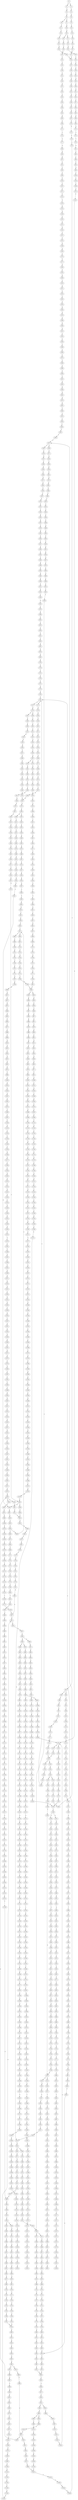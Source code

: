 strict digraph  {
	S0 -> S1 [ label = G ];
	S0 -> S2 [ label = A ];
	S1 -> S3 [ label = A ];
	S2 -> S4 [ label = A ];
	S3 -> S5 [ label = A ];
	S4 -> S6 [ label = A ];
	S5 -> S7 [ label = G ];
	S5 -> S8 [ label = C ];
	S6 -> S9 [ label = C ];
	S7 -> S10 [ label = A ];
	S8 -> S11 [ label = C ];
	S9 -> S12 [ label = C ];
	S10 -> S13 [ label = G ];
	S11 -> S14 [ label = T ];
	S12 -> S15 [ label = T ];
	S13 -> S16 [ label = T ];
	S13 -> S17 [ label = G ];
	S14 -> S18 [ label = C ];
	S15 -> S19 [ label = C ];
	S16 -> S20 [ label = C ];
	S17 -> S21 [ label = C ];
	S18 -> S22 [ label = C ];
	S19 -> S23 [ label = C ];
	S20 -> S24 [ label = T ];
	S21 -> S25 [ label = A ];
	S22 -> S26 [ label = A ];
	S23 -> S27 [ label = A ];
	S24 -> S28 [ label = C ];
	S25 -> S29 [ label = G ];
	S26 -> S30 [ label = G ];
	S27 -> S31 [ label = G ];
	S28 -> S32 [ label = T ];
	S29 -> S33 [ label = T ];
	S30 -> S34 [ label = T ];
	S31 -> S34 [ label = T ];
	S32 -> S35 [ label = C ];
	S33 -> S36 [ label = C ];
	S34 -> S37 [ label = C ];
	S35 -> S38 [ label = T ];
	S36 -> S39 [ label = C ];
	S37 -> S40 [ label = G ];
	S38 -> S41 [ label = C ];
	S39 -> S42 [ label = T ];
	S40 -> S43 [ label = T ];
	S41 -> S44 [ label = G ];
	S42 -> S45 [ label = G ];
	S43 -> S46 [ label = G ];
	S44 -> S47 [ label = G ];
	S45 -> S48 [ label = C ];
	S46 -> S49 [ label = C ];
	S47 -> S50 [ label = T ];
	S48 -> S51 [ label = G ];
	S49 -> S52 [ label = C ];
	S50 -> S53 [ label = C ];
	S51 -> S54 [ label = G ];
	S52 -> S55 [ label = A ];
	S53 -> S56 [ label = T ];
	S54 -> S57 [ label = C ];
	S55 -> S58 [ label = C ];
	S56 -> S59 [ label = C ];
	S57 -> S60 [ label = C ];
	S58 -> S61 [ label = G ];
	S59 -> S62 [ label = G ];
	S60 -> S63 [ label = T ];
	S61 -> S64 [ label = A ];
	S62 -> S65 [ label = G ];
	S63 -> S66 [ label = G ];
	S64 -> S67 [ label = G ];
	S65 -> S68 [ label = T ];
	S66 -> S69 [ label = T ];
	S67 -> S70 [ label = T ];
	S68 -> S71 [ label = T ];
	S69 -> S72 [ label = G ];
	S70 -> S73 [ label = G ];
	S71 -> S74 [ label = C ];
	S72 -> S75 [ label = C ];
	S73 -> S76 [ label = T ];
	S74 -> S77 [ label = A ];
	S75 -> S78 [ label = T ];
	S76 -> S79 [ label = C ];
	S77 -> S80 [ label = A ];
	S78 -> S81 [ label = A ];
	S79 -> S82 [ label = T ];
	S80 -> S83 [ label = G ];
	S81 -> S84 [ label = C ];
	S82 -> S85 [ label = T ];
	S82 -> S86 [ label = C ];
	S83 -> S87 [ label = A ];
	S84 -> S88 [ label = C ];
	S85 -> S89 [ label = C ];
	S86 -> S90 [ label = C ];
	S87 -> S91 [ label = C ];
	S88 -> S92 [ label = T ];
	S89 -> S93 [ label = G ];
	S90 -> S94 [ label = G ];
	S91 -> S95 [ label = C ];
	S92 -> S96 [ label = G ];
	S93 -> S97 [ label = G ];
	S94 -> S98 [ label = T ];
	S95 -> S99 [ label = T ];
	S96 -> S100 [ label = T ];
	S97 -> S101 [ label = T ];
	S98 -> S102 [ label = T ];
	S99 -> S103 [ label = T ];
	S100 -> S104 [ label = C ];
	S101 -> S105 [ label = C ];
	S102 -> S106 [ label = C ];
	S103 -> S107 [ label = T ];
	S104 -> S108 [ label = C ];
	S105 -> S109 [ label = C ];
	S106 -> S110 [ label = C ];
	S107 -> S111 [ label = T ];
	S108 -> S112 [ label = T ];
	S109 -> S113 [ label = T ];
	S110 -> S114 [ label = T ];
	S111 -> S115 [ label = T ];
	S112 -> S116 [ label = T ];
	S113 -> S117 [ label = T ];
	S114 -> S118 [ label = T ];
	S115 -> S119 [ label = G ];
	S116 -> S120 [ label = G ];
	S117 -> S121 [ label = G ];
	S118 -> S122 [ label = A ];
	S119 -> S123 [ label = A ];
	S120 -> S124 [ label = A ];
	S120 -> S125 [ label = T ];
	S121 -> S126 [ label = A ];
	S122 -> S127 [ label = A ];
	S123 -> S128 [ label = A ];
	S124 -> S129 [ label = A ];
	S125 -> S130 [ label = A ];
	S126 -> S131 [ label = A ];
	S127 -> S132 [ label = A ];
	S128 -> S133 [ label = C ];
	S129 -> S134 [ label = C ];
	S130 -> S135 [ label = G ];
	S131 -> S134 [ label = C ];
	S132 -> S136 [ label = C ];
	S133 -> S137 [ label = A ];
	S134 -> S138 [ label = T ];
	S134 -> S139 [ label = A ];
	S135 -> S140 [ label = G ];
	S136 -> S141 [ label = A ];
	S137 -> S142 [ label = G ];
	S138 -> S143 [ label = T ];
	S139 -> S144 [ label = G ];
	S140 -> S145 [ label = A ];
	S141 -> S146 [ label = G ];
	S142 -> S147 [ label = T ];
	S143 -> S148 [ label = C ];
	S144 -> S149 [ label = G ];
	S145 -> S150 [ label = G ];
	S146 -> S151 [ label = G ];
	S147 -> S152 [ label = T ];
	S148 -> S153 [ label = A ];
	S149 -> S154 [ label = G ];
	S149 -> S155 [ label = T ];
	S150 -> S156 [ label = A ];
	S151 -> S157 [ label = T ];
	S152 -> S158 [ label = G ];
	S153 -> S159 [ label = A ];
	S154 -> S160 [ label = T ];
	S155 -> S161 [ label = C ];
	S156 -> S162 [ label = G ];
	S157 -> S163 [ label = C ];
	S158 -> S164 [ label = A ];
	S159 -> S165 [ label = C ];
	S160 -> S166 [ label = C ];
	S161 -> S167 [ label = C ];
	S162 -> S168 [ label = G ];
	S163 -> S169 [ label = T ];
	S164 -> S170 [ label = C ];
	S165 -> S171 [ label = C ];
	S165 -> S172 [ label = T ];
	S166 -> S173 [ label = C ];
	S167 -> S174 [ label = C ];
	S168 -> S175 [ label = T ];
	S169 -> S176 [ label = C ];
	S170 -> S177 [ label = T ];
	S171 -> S178 [ label = G ];
	S172 -> S179 [ label = G ];
	S173 -> S180 [ label = G ];
	S174 -> S181 [ label = T ];
	S175 -> S182 [ label = C ];
	S176 -> S183 [ label = T ];
	S177 -> S184 [ label = G ];
	S178 -> S185 [ label = G ];
	S179 -> S186 [ label = G ];
	S179 -> S187 [ label = C ];
	S180 -> S188 [ label = C ];
	S181 -> S189 [ label = T ];
	S182 -> S190 [ label = C ];
	S183 -> S191 [ label = C ];
	S184 -> S192 [ label = T ];
	S185 -> S193 [ label = C ];
	S186 -> S194 [ label = C ];
	S187 -> S195 [ label = C ];
	S188 -> S196 [ label = C ];
	S189 -> S197 [ label = C ];
	S190 -> S198 [ label = C ];
	S191 -> S199 [ label = C ];
	S192 -> S200 [ label = A ];
	S193 -> S201 [ label = C ];
	S194 -> S202 [ label = C ];
	S195 -> S203 [ label = C ];
	S196 -> S204 [ label = G ];
	S197 -> S205 [ label = T ];
	S197 -> S206 [ label = G ];
	S198 -> S207 [ label = A ];
	S198 -> S208 [ label = G ];
	S199 -> S209 [ label = G ];
	S200 -> S210 [ label = C ];
	S201 -> S211 [ label = C ];
	S202 -> S212 [ label = C ];
	S203 -> S213 [ label = T ];
	S204 -> S214 [ label = C ];
	S204 -> S215 [ label = G ];
	S205 -> S216 [ label = C ];
	S206 -> S217 [ label = C ];
	S207 -> S218 [ label = G ];
	S208 -> S219 [ label = G ];
	S209 -> S220 [ label = T ];
	S210 -> S221 [ label = A ];
	S211 -> S222 [ label = A ];
	S212 -> S223 [ label = A ];
	S213 -> S224 [ label = A ];
	S214 -> S225 [ label = A ];
	S215 -> S226 [ label = A ];
	S216 -> S227 [ label = G ];
	S217 -> S228 [ label = A ];
	S218 -> S229 [ label = A ];
	S219 -> S230 [ label = A ];
	S220 -> S231 [ label = A ];
	S221 -> S232 [ label = C ];
	S222 -> S233 [ label = G ];
	S223 -> S234 [ label = G ];
	S224 -> S235 [ label = G ];
	S225 -> S236 [ label = C ];
	S226 -> S237 [ label = A ];
	S227 -> S238 [ label = T ];
	S228 -> S239 [ label = C ];
	S229 -> S240 [ label = G ];
	S230 -> S241 [ label = G ];
	S231 -> S242 [ label = C ];
	S232 -> S243 [ label = T ];
	S233 -> S244 [ label = T ];
	S234 -> S245 [ label = G ];
	S235 -> S246 [ label = G ];
	S236 -> S247 [ label = G ];
	S237 -> S248 [ label = C ];
	S238 -> S249 [ label = A ];
	S239 -> S250 [ label = G ];
	S240 -> S251 [ label = C ];
	S241 -> S252 [ label = G ];
	S242 -> S253 [ label = A ];
	S243 -> S254 [ label = T ];
	S244 -> S255 [ label = T ];
	S245 -> S256 [ label = T ];
	S246 -> S257 [ label = T ];
	S247 -> S258 [ label = C ];
	S248 -> S259 [ label = T ];
	S249 -> S260 [ label = C ];
	S250 -> S261 [ label = T ];
	S251 -> S262 [ label = C ];
	S252 -> S263 [ label = C ];
	S253 -> S264 [ label = T ];
	S254 -> S265 [ label = G ];
	S255 -> S266 [ label = G ];
	S256 -> S267 [ label = G ];
	S257 -> S268 [ label = G ];
	S258 -> S269 [ label = G ];
	S259 -> S270 [ label = G ];
	S260 -> S271 [ label = G ];
	S261 -> S272 [ label = G ];
	S262 -> S273 [ label = A ];
	S263 -> S274 [ label = G ];
	S264 -> S275 [ label = G ];
	S265 -> S276 [ label = G ];
	S266 -> S277 [ label = T ];
	S267 -> S278 [ label = C ];
	S267 -> S279 [ label = G ];
	S268 -> S280 [ label = T ];
	S269 -> S281 [ label = C ];
	S270 -> S282 [ label = C ];
	S271 -> S283 [ label = G ];
	S272 -> S284 [ label = G ];
	S273 -> S285 [ label = C ];
	S274 -> S286 [ label = T ];
	S275 -> S287 [ label = G ];
	S276 -> S288 [ label = A ];
	S277 -> S289 [ label = G ];
	S278 -> S290 [ label = G ];
	S279 -> S291 [ label = G ];
	S280 -> S292 [ label = G ];
	S281 -> S293 [ label = A ];
	S282 -> S294 [ label = A ];
	S283 -> S295 [ label = C ];
	S284 -> S296 [ label = C ];
	S285 -> S297 [ label = G ];
	S286 -> S298 [ label = G ];
	S287 -> S299 [ label = C ];
	S288 -> S300 [ label = G ];
	S289 -> S301 [ label = C ];
	S290 -> S302 [ label = C ];
	S291 -> S303 [ label = C ];
	S292 -> S304 [ label = C ];
	S293 -> S305 [ label = G ];
	S294 -> S306 [ label = A ];
	S295 -> S307 [ label = T ];
	S296 -> S308 [ label = G ];
	S297 -> S309 [ label = G ];
	S298 -> S310 [ label = G ];
	S299 -> S311 [ label = G ];
	S300 -> S312 [ label = A ];
	S301 -> S313 [ label = G ];
	S302 -> S314 [ label = G ];
	S303 -> S315 [ label = T ];
	S304 -> S316 [ label = G ];
	S305 -> S317 [ label = C ];
	S306 -> S318 [ label = C ];
	S307 -> S319 [ label = A ];
	S308 -> S320 [ label = T ];
	S309 -> S321 [ label = T ];
	S310 -> S322 [ label = T ];
	S311 -> S323 [ label = C ];
	S312 -> S324 [ label = C ];
	S313 -> S325 [ label = T ];
	S314 -> S326 [ label = T ];
	S315 -> S327 [ label = T ];
	S316 -> S328 [ label = T ];
	S317 -> S329 [ label = C ];
	S318 -> S330 [ label = C ];
	S319 -> S331 [ label = C ];
	S320 -> S332 [ label = C ];
	S321 -> S333 [ label = T ];
	S322 -> S334 [ label = A ];
	S323 -> S335 [ label = C ];
	S324 -> S336 [ label = C ];
	S325 -> S337 [ label = C ];
	S326 -> S338 [ label = C ];
	S327 -> S339 [ label = C ];
	S328 -> S340 [ label = C ];
	S329 -> S341 [ label = G ];
	S330 -> S342 [ label = A ];
	S331 -> S343 [ label = T ];
	S332 -> S344 [ label = C ];
	S333 -> S345 [ label = A ];
	S334 -> S346 [ label = T ];
	S335 -> S347 [ label = C ];
	S336 -> S348 [ label = C ];
	S337 -> S349 [ label = G ];
	S338 -> S350 [ label = G ];
	S339 -> S351 [ label = G ];
	S340 -> S352 [ label = G ];
	S341 -> S353 [ label = G ];
	S342 -> S354 [ label = G ];
	S343 -> S355 [ label = G ];
	S344 -> S356 [ label = C ];
	S345 -> S357 [ label = C ];
	S346 -> S358 [ label = G ];
	S347 -> S359 [ label = C ];
	S348 -> S360 [ label = C ];
	S349 -> S361 [ label = A ];
	S350 -> S362 [ label = T ];
	S351 -> S363 [ label = A ];
	S352 -> S361 [ label = A ];
	S353 -> S364 [ label = C ];
	S353 -> S365 [ label = T ];
	S354 -> S366 [ label = A ];
	S355 -> S367 [ label = G ];
	S356 -> S368 [ label = C ];
	S357 -> S369 [ label = T ];
	S358 -> S370 [ label = A ];
	S359 -> S371 [ label = C ];
	S360 -> S372 [ label = C ];
	S361 -> S373 [ label = A ];
	S362 -> S374 [ label = G ];
	S363 -> S375 [ label = A ];
	S364 -> S376 [ label = A ];
	S365 -> S377 [ label = G ];
	S366 -> S378 [ label = A ];
	S367 -> S379 [ label = T ];
	S368 -> S380 [ label = A ];
	S369 -> S381 [ label = G ];
	S370 -> S382 [ label = G ];
	S371 -> S383 [ label = A ];
	S372 -> S384 [ label = C ];
	S373 -> S385 [ label = C ];
	S374 -> S386 [ label = C ];
	S375 -> S387 [ label = C ];
	S376 -> S388 [ label = C ];
	S377 -> S389 [ label = G ];
	S378 -> S390 [ label = C ];
	S379 -> S391 [ label = G ];
	S380 -> S392 [ label = C ];
	S381 -> S393 [ label = C ];
	S382 -> S394 [ label = C ];
	S383 -> S395 [ label = C ];
	S384 -> S396 [ label = T ];
	S385 -> S397 [ label = C ];
	S385 -> S398 [ label = A ];
	S386 -> S399 [ label = A ];
	S387 -> S400 [ label = A ];
	S388 -> S401 [ label = T ];
	S389 -> S402 [ label = A ];
	S390 -> S403 [ label = A ];
	S391 -> S404 [ label = C ];
	S392 -> S405 [ label = T ];
	S393 -> S406 [ label = A ];
	S394 -> S407 [ label = G ];
	S395 -> S408 [ label = T ];
	S396 -> S409 [ label = T ];
	S397 -> S410 [ label = T ];
	S398 -> S411 [ label = C ];
	S399 -> S412 [ label = T ];
	S400 -> S413 [ label = C ];
	S401 -> S414 [ label = T ];
	S402 -> S415 [ label = A ];
	S403 -> S416 [ label = G ];
	S404 -> S417 [ label = T ];
	S405 -> S418 [ label = T ];
	S406 -> S419 [ label = G ];
	S407 -> S420 [ label = G ];
	S408 -> S421 [ label = T ];
	S409 -> S422 [ label = C ];
	S410 -> S423 [ label = T ];
	S411 -> S424 [ label = C ];
	S412 -> S425 [ label = C ];
	S413 -> S426 [ label = G ];
	S414 -> S427 [ label = C ];
	S415 -> S428 [ label = G ];
	S416 -> S429 [ label = C ];
	S417 -> S430 [ label = A ];
	S418 -> S431 [ label = G ];
	S419 -> S432 [ label = A ];
	S420 -> S433 [ label = T ];
	S421 -> S434 [ label = T ];
	S422 -> S435 [ label = A ];
	S423 -> S436 [ label = C ];
	S424 -> S437 [ label = C ];
	S425 -> S438 [ label = C ];
	S426 -> S439 [ label = C ];
	S427 -> S440 [ label = A ];
	S428 -> S441 [ label = A ];
	S429 -> S442 [ label = C ];
	S430 -> S443 [ label = C ];
	S431 -> S444 [ label = A ];
	S432 -> S445 [ label = C ];
	S433 -> S446 [ label = C ];
	S434 -> S447 [ label = A ];
	S435 -> S448 [ label = G ];
	S436 -> S449 [ label = G ];
	S437 -> S450 [ label = G ];
	S438 -> S451 [ label = G ];
	S439 -> S452 [ label = G ];
	S440 -> S453 [ label = G ];
	S441 -> S454 [ label = A ];
	S442 -> S455 [ label = G ];
	S443 -> S456 [ label = T ];
	S444 -> S457 [ label = G ];
	S445 -> S458 [ label = G ];
	S446 -> S459 [ label = G ];
	S447 -> S460 [ label = G ];
	S448 -> S461 [ label = A ];
	S449 -> S462 [ label = T ];
	S450 -> S463 [ label = T ];
	S451 -> S464 [ label = C ];
	S452 -> S465 [ label = C ];
	S453 -> S466 [ label = C ];
	S454 -> S467 [ label = C ];
	S455 -> S468 [ label = T ];
	S456 -> S469 [ label = G ];
	S457 -> S470 [ label = C ];
	S458 -> S471 [ label = G ];
	S459 -> S472 [ label = C ];
	S460 -> S473 [ label = C ];
	S461 -> S474 [ label = G ];
	S462 -> S475 [ label = A ];
	S463 -> S476 [ label = A ];
	S464 -> S477 [ label = A ];
	S465 -> S478 [ label = A ];
	S466 -> S479 [ label = C ];
	S467 -> S480 [ label = G ];
	S468 -> S481 [ label = C ];
	S469 -> S482 [ label = T ];
	S470 -> S483 [ label = C ];
	S471 -> S484 [ label = A ];
	S472 -> S485 [ label = A ];
	S473 -> S486 [ label = C ];
	S474 -> S487 [ label = G ];
	S475 -> S488 [ label = C ];
	S476 -> S489 [ label = C ];
	S477 -> S490 [ label = C ];
	S478 -> S491 [ label = C ];
	S479 -> S492 [ label = G ];
	S480 -> S493 [ label = G ];
	S481 -> S494 [ label = C ];
	S482 -> S495 [ label = A ];
	S483 -> S496 [ label = G ];
	S484 -> S497 [ label = C ];
	S485 -> S498 [ label = C ];
	S486 -> S499 [ label = G ];
	S487 -> S500 [ label = T ];
	S488 -> S501 [ label = T ];
	S489 -> S502 [ label = G ];
	S490 -> S503 [ label = G ];
	S491 -> S504 [ label = G ];
	S492 -> S505 [ label = C ];
	S493 -> S506 [ label = C ];
	S494 -> S507 [ label = T ];
	S495 -> S508 [ label = A ];
	S496 -> S509 [ label = C ];
	S497 -> S510 [ label = A ];
	S498 -> S511 [ label = G ];
	S499 -> S512 [ label = T ];
	S500 -> S513 [ label = C ];
	S501 -> S514 [ label = T ];
	S502 -> S515 [ label = T ];
	S503 -> S516 [ label = T ];
	S504 -> S517 [ label = T ];
	S505 -> S518 [ label = C ];
	S506 -> S519 [ label = A ];
	S507 -> S520 [ label = C ];
	S508 -> S521 [ label = C ];
	S509 -> S522 [ label = C ];
	S510 -> S523 [ label = C ];
	S511 -> S524 [ label = C ];
	S512 -> S525 [ label = C ];
	S513 -> S526 [ label = C ];
	S514 -> S527 [ label = C ];
	S515 -> S528 [ label = C ];
	S516 -> S529 [ label = C ];
	S517 -> S530 [ label = C ];
	S518 -> S531 [ label = C ];
	S519 -> S532 [ label = C ];
	S520 -> S533 [ label = T ];
	S521 -> S534 [ label = A ];
	S522 -> S535 [ label = C ];
	S523 -> S536 [ label = A ];
	S524 -> S537 [ label = G ];
	S525 -> S538 [ label = C ];
	S526 -> S539 [ label = C ];
	S527 -> S540 [ label = A ];
	S528 -> S541 [ label = C ];
	S529 -> S542 [ label = G ];
	S530 -> S543 [ label = C ];
	S531 -> S544 [ label = C ];
	S532 -> S545 [ label = C ];
	S532 -> S546 [ label = T ];
	S533 -> S547 [ label = G ];
	S534 -> S548 [ label = C ];
	S535 -> S549 [ label = C ];
	S536 -> S550 [ label = C ];
	S537 -> S551 [ label = C ];
	S538 -> S552 [ label = C ];
	S539 -> S553 [ label = T ];
	S540 -> S554 [ label = A ];
	S541 -> S555 [ label = A ];
	S542 -> S556 [ label = A ];
	S543 -> S557 [ label = A ];
	S544 -> S558 [ label = T ];
	S545 -> S559 [ label = G ];
	S546 -> S560 [ label = G ];
	S547 -> S561 [ label = T ];
	S548 -> S562 [ label = A ];
	S549 -> S558 [ label = T ];
	S550 -> S563 [ label = C ];
	S551 -> S564 [ label = G ];
	S552 -> S565 [ label = A ];
	S553 -> S566 [ label = T ];
	S554 -> S567 [ label = G ];
	S555 -> S568 [ label = G ];
	S556 -> S569 [ label = G ];
	S557 -> S570 [ label = G ];
	S558 -> S571 [ label = T ];
	S558 -> S572 [ label = C ];
	S559 -> S573 [ label = G ];
	S560 -> S574 [ label = G ];
	S561 -> S575 [ label = C ];
	S562 -> S576 [ label = C ];
	S563 -> S577 [ label = T ];
	S564 -> S578 [ label = G ];
	S565 -> S579 [ label = C ];
	S566 -> S197 [ label = C ];
	S567 -> S580 [ label = C ];
	S568 -> S581 [ label = C ];
	S569 -> S582 [ label = C ];
	S570 -> S583 [ label = C ];
	S571 -> S584 [ label = C ];
	S572 -> S585 [ label = C ];
	S573 -> S586 [ label = G ];
	S574 -> S587 [ label = G ];
	S575 -> S588 [ label = G ];
	S576 -> S589 [ label = G ];
	S577 -> S590 [ label = C ];
	S578 -> S591 [ label = C ];
	S579 -> S592 [ label = C ];
	S580 -> S593 [ label = G ];
	S581 -> S594 [ label = G ];
	S582 -> S595 [ label = G ];
	S583 -> S596 [ label = T ];
	S583 -> S594 [ label = G ];
	S584 -> S597 [ label = A ];
	S585 -> S598 [ label = A ];
	S586 -> S599 [ label = A ];
	S587 -> S600 [ label = A ];
	S588 -> S601 [ label = T ];
	S589 -> S602 [ label = C ];
	S590 -> S603 [ label = T ];
	S591 -> S604 [ label = T ];
	S592 -> S605 [ label = A ];
	S593 -> S606 [ label = A ];
	S594 -> S607 [ label = A ];
	S595 -> S608 [ label = A ];
	S596 -> S609 [ label = T ];
	S597 -> S610 [ label = C ];
	S598 -> S611 [ label = C ];
	S599 -> S612 [ label = A ];
	S600 -> S613 [ label = A ];
	S601 -> S614 [ label = G ];
	S602 -> S615 [ label = T ];
	S603 -> S616 [ label = A ];
	S604 -> S617 [ label = G ];
	S605 -> S618 [ label = C ];
	S606 -> S619 [ label = G ];
	S607 -> S620 [ label = G ];
	S608 -> S621 [ label = G ];
	S609 -> S622 [ label = C ];
	S610 -> S623 [ label = G ];
	S611 -> S624 [ label = C ];
	S612 -> S625 [ label = T ];
	S613 -> S626 [ label = C ];
	S614 -> S627 [ label = G ];
	S615 -> S628 [ label = C ];
	S616 -> S629 [ label = G ];
	S617 -> S630 [ label = G ];
	S618 -> S631 [ label = C ];
	S619 -> S632 [ label = T ];
	S620 -> S633 [ label = T ];
	S621 -> S634 [ label = T ];
	S622 -> S635 [ label = A ];
	S623 -> S636 [ label = C ];
	S624 -> S637 [ label = C ];
	S625 -> S638 [ label = T ];
	S626 -> S639 [ label = T ];
	S627 -> S640 [ label = T ];
	S628 -> S641 [ label = C ];
	S629 -> S642 [ label = A ];
	S630 -> S643 [ label = A ];
	S631 -> S644 [ label = G ];
	S632 -> S645 [ label = C ];
	S633 -> S646 [ label = C ];
	S634 -> S647 [ label = C ];
	S635 -> S648 [ label = C ];
	S636 -> S649 [ label = T ];
	S637 -> S650 [ label = G ];
	S638 -> S651 [ label = G ];
	S639 -> S652 [ label = G ];
	S640 -> S653 [ label = A ];
	S641 -> S654 [ label = T ];
	S642 -> S655 [ label = A ];
	S643 -> S656 [ label = A ];
	S644 -> S657 [ label = A ];
	S645 -> S658 [ label = C ];
	S646 -> S659 [ label = C ];
	S646 -> S660 [ label = T ];
	S647 -> S661 [ label = G ];
	S648 -> S662 [ label = G ];
	S649 -> S663 [ label = C ];
	S650 -> S664 [ label = C ];
	S651 -> S665 [ label = A ];
	S652 -> S666 [ label = G ];
	S654 -> S667 [ label = A ];
	S655 -> S668 [ label = C ];
	S656 -> S669 [ label = T ];
	S657 -> S670 [ label = T ];
	S658 -> S671 [ label = C ];
	S659 -> S671 [ label = C ];
	S660 -> S672 [ label = C ];
	S661 -> S673 [ label = A ];
	S662 -> S674 [ label = C ];
	S663 -> S675 [ label = C ];
	S664 -> S676 [ label = C ];
	S665 -> S677 [ label = A ];
	S666 -> S678 [ label = A ];
	S667 -> S679 [ label = G ];
	S668 -> S680 [ label = G ];
	S669 -> S681 [ label = G ];
	S670 -> S682 [ label = C ];
	S671 -> S683 [ label = T ];
	S671 -> S684 [ label = G ];
	S672 -> S685 [ label = G ];
	S673 -> S686 [ label = A ];
	S674 -> S687 [ label = C ];
	S675 -> S688 [ label = G ];
	S676 -> S689 [ label = G ];
	S677 -> S690 [ label = C ];
	S678 -> S691 [ label = C ];
	S679 -> S692 [ label = A ];
	S680 -> S693 [ label = A ];
	S681 -> S694 [ label = G ];
	S682 -> S695 [ label = G ];
	S683 -> S696 [ label = C ];
	S684 -> S697 [ label = C ];
	S685 -> S698 [ label = T ];
	S686 -> S699 [ label = C ];
	S687 -> S700 [ label = C ];
	S688 -> S701 [ label = G ];
	S689 -> S702 [ label = G ];
	S690 -> S703 [ label = C ];
	S691 -> S704 [ label = C ];
	S692 -> S705 [ label = A ];
	S693 -> S706 [ label = G ];
	S694 -> S707 [ label = G ];
	S695 -> S708 [ label = G ];
	S696 -> S709 [ label = C ];
	S697 -> S710 [ label = C ];
	S698 -> S711 [ label = C ];
	S699 -> S712 [ label = C ];
	S700 -> S713 [ label = T ];
	S701 -> S714 [ label = T ];
	S702 -> S715 [ label = T ];
	S703 -> S716 [ label = C ];
	S704 -> S717 [ label = C ];
	S705 -> S718 [ label = C ];
	S706 -> S719 [ label = G ];
	S707 -> S720 [ label = G ];
	S708 -> S721 [ label = T ];
	S709 -> S722 [ label = G ];
	S710 -> S723 [ label = T ];
	S711 -> S724 [ label = T ];
	S712 -> S725 [ label = T ];
	S713 -> S726 [ label = T ];
	S714 -> S727 [ label = T ];
	S715 -> S728 [ label = C ];
	S716 -> S729 [ label = G ];
	S717 -> S730 [ label = G ];
	S718 -> S731 [ label = T ];
	S719 -> S732 [ label = T ];
	S720 -> S733 [ label = T ];
	S721 -> S734 [ label = T ];
	S722 -> S735 [ label = G ];
	S723 -> S736 [ label = G ];
	S724 -> S737 [ label = G ];
	S725 -> S738 [ label = G ];
	S726 -> S739 [ label = C ];
	S727 -> S740 [ label = G ];
	S728 -> S741 [ label = C ];
	S729 -> S742 [ label = T ];
	S730 -> S743 [ label = T ];
	S731 -> S744 [ label = T ];
	S732 -> S745 [ label = G ];
	S733 -> S746 [ label = C ];
	S734 -> S747 [ label = C ];
	S735 -> S748 [ label = T ];
	S736 -> S749 [ label = T ];
	S737 -> S750 [ label = T ];
	S738 -> S751 [ label = T ];
	S739 -> S752 [ label = A ];
	S740 -> S753 [ label = C ];
	S741 -> S754 [ label = C ];
	S742 -> S755 [ label = C ];
	S743 -> S756 [ label = C ];
	S744 -> S757 [ label = C ];
	S745 -> S758 [ label = T ];
	S746 -> S759 [ label = C ];
	S747 -> S760 [ label = C ];
	S748 -> S761 [ label = C ];
	S749 -> S762 [ label = C ];
	S750 -> S763 [ label = T ];
	S751 -> S764 [ label = C ];
	S752 -> S765 [ label = T ];
	S753 -> S766 [ label = A ];
	S754 -> S767 [ label = A ];
	S755 -> S768 [ label = T ];
	S756 -> S769 [ label = T ];
	S757 -> S770 [ label = A ];
	S758 -> S771 [ label = C ];
	S759 -> S772 [ label = G ];
	S760 -> S773 [ label = A ];
	S761 -> S774 [ label = T ];
	S762 -> S775 [ label = G ];
	S763 -> S776 [ label = C ];
	S764 -> S777 [ label = G ];
	S765 -> S778 [ label = C ];
	S766 -> S779 [ label = C ];
	S767 -> S780 [ label = G ];
	S768 -> S781 [ label = C ];
	S769 -> S782 [ label = C ];
	S770 -> S783 [ label = A ];
	S771 -> S784 [ label = C ];
	S772 -> S785 [ label = C ];
	S773 -> S786 [ label = G ];
	S774 -> S787 [ label = G ];
	S775 -> S788 [ label = C ];
	S776 -> S789 [ label = C ];
	S777 -> S790 [ label = C ];
	S778 -> S791 [ label = C ];
	S779 -> S792 [ label = T ];
	S780 -> S793 [ label = T ];
	S781 -> S794 [ label = G ];
	S782 -> S794 [ label = G ];
	S783 -> S165 [ label = C ];
	S784 -> S795 [ label = C ];
	S785 -> S796 [ label = C ];
	S786 -> S797 [ label = T ];
	S787 -> S798 [ label = G ];
	S788 -> S799 [ label = G ];
	S789 -> S800 [ label = G ];
	S790 -> S801 [ label = G ];
	S791 -> S802 [ label = A ];
	S792 -> S803 [ label = G ];
	S793 -> S804 [ label = G ];
	S794 -> S805 [ label = G ];
	S795 -> S806 [ label = T ];
	S796 -> S204 [ label = G ];
	S797 -> S807 [ label = G ];
	S798 -> S808 [ label = A ];
	S799 -> S809 [ label = C ];
	S800 -> S810 [ label = T ];
	S801 -> S809 [ label = C ];
	S802 -> S811 [ label = G ];
	S803 -> S812 [ label = G ];
	S804 -> S813 [ label = G ];
	S805 -> S814 [ label = C ];
	S806 -> S815 [ label = G ];
	S807 -> S816 [ label = G ];
	S808 -> S817 [ label = G ];
	S809 -> S818 [ label = G ];
	S809 -> S819 [ label = A ];
	S810 -> S820 [ label = G ];
	S811 -> S821 [ label = A ];
	S812 -> S822 [ label = T ];
	S813 -> S823 [ label = T ];
	S814 -> S824 [ label = A ];
	S815 -> S825 [ label = T ];
	S816 -> S826 [ label = T ];
	S817 -> S827 [ label = G ];
	S818 -> S828 [ label = A ];
	S819 -> S829 [ label = A ];
	S820 -> S830 [ label = G ];
	S821 -> S831 [ label = A ];
	S822 -> S832 [ label = C ];
	S823 -> S833 [ label = C ];
	S824 -> S834 [ label = C ];
	S825 -> S835 [ label = C ];
	S826 -> S836 [ label = C ];
	S827 -> S837 [ label = G ];
	S828 -> S838 [ label = G ];
	S829 -> S839 [ label = C ];
	S830 -> S840 [ label = C ];
	S831 -> S841 [ label = C ];
	S832 -> S842 [ label = G ];
	S833 -> S843 [ label = G ];
	S834 -> S844 [ label = C ];
	S835 -> S845 [ label = C ];
	S836 -> S843 [ label = G ];
	S837 -> S846 [ label = T ];
	S838 -> S847 [ label = C ];
	S839 -> S848 [ label = C ];
	S840 -> S849 [ label = C ];
	S841 -> S850 [ label = C ];
	S842 -> S851 [ label = T ];
	S843 -> S852 [ label = T ];
	S844 -> S853 [ label = G ];
	S845 -> S854 [ label = T ];
	S846 -> S855 [ label = G ];
	S847 -> S856 [ label = A ];
	S848 -> S857 [ label = C ];
	S849 -> S858 [ label = C ];
	S850 -> S859 [ label = A ];
	S850 -> S860 [ label = G ];
	S851 -> S861 [ label = C ];
	S852 -> S862 [ label = C ];
	S853 -> S863 [ label = A ];
	S854 -> S864 [ label = A ];
	S855 -> S865 [ label = T ];
	S856 -> S866 [ label = G ];
	S857 -> S867 [ label = G ];
	S858 -> S868 [ label = G ];
	S859 -> S869 [ label = G ];
	S859 -> S870 [ label = C ];
	S860 -> S871 [ label = G ];
	S861 -> S872 [ label = C ];
	S862 -> S873 [ label = C ];
	S863 -> S874 [ label = G ];
	S863 -> S875 [ label = A ];
	S864 -> S876 [ label = C ];
	S865 -> S877 [ label = T ];
	S866 -> S878 [ label = T ];
	S867 -> S879 [ label = T ];
	S868 -> S880 [ label = T ];
	S869 -> S881 [ label = A ];
	S870 -> S882 [ label = C ];
	S871 -> S883 [ label = A ];
	S872 -> S884 [ label = G ];
	S873 -> S884 [ label = G ];
	S874 -> S885 [ label = T ];
	S875 -> S886 [ label = T ];
	S876 -> S887 [ label = T ];
	S877 -> S888 [ label = C ];
	S878 -> S889 [ label = G ];
	S879 -> S890 [ label = A ];
	S880 -> S891 [ label = C ];
	S881 -> S892 [ label = C ];
	S882 -> S893 [ label = A ];
	S883 -> S894 [ label = C ];
	S884 -> S895 [ label = T ];
	S885 -> S896 [ label = C ];
	S886 -> S897 [ label = G ];
	S887 -> S898 [ label = A ];
	S888 -> S899 [ label = C ];
	S889 -> S900 [ label = C ];
	S890 -> S901 [ label = C ];
	S891 -> S902 [ label = C ];
	S892 -> S903 [ label = T ];
	S893 -> S904 [ label = C ];
	S894 -> S905 [ label = G ];
	S895 -> S906 [ label = C ];
	S896 -> S907 [ label = C ];
	S897 -> S908 [ label = T ];
	S898 -> S909 [ label = C ];
	S899 -> S910 [ label = A ];
	S900 -> S911 [ label = A ];
	S901 -> S912 [ label = A ];
	S902 -> S913 [ label = A ];
	S903 -> S914 [ label = C ];
	S904 -> S915 [ label = C ];
	S905 -> S916 [ label = C ];
	S906 -> S917 [ label = A ];
	S907 -> S918 [ label = A ];
	S907 -> S919 [ label = T ];
	S908 -> S920 [ label = A ];
	S909 -> S921 [ label = C ];
	S910 -> S922 [ label = G ];
	S911 -> S923 [ label = A ];
	S912 -> S924 [ label = G ];
	S913 -> S925 [ label = G ];
	S914 -> S926 [ label = C ];
	S915 -> S927 [ label = C ];
	S916 -> S928 [ label = C ];
	S917 -> S929 [ label = C ];
	S918 -> S930 [ label = G ];
	S919 -> S931 [ label = C ];
	S920 -> S932 [ label = G ];
	S921 -> S933 [ label = A ];
	S922 -> S934 [ label = C ];
	S923 -> S935 [ label = C ];
	S924 -> S936 [ label = C ];
	S925 -> S937 [ label = T ];
	S926 -> S938 [ label = C ];
	S927 -> S939 [ label = C ];
	S928 -> S940 [ label = C ];
	S929 -> S941 [ label = C ];
	S930 -> S942 [ label = T ];
	S930 -> S943 [ label = C ];
	S931 -> S944 [ label = G ];
	S932 -> S945 [ label = T ];
	S933 -> S946 [ label = G ];
	S934 -> S947 [ label = A ];
	S935 -> S948 [ label = A ];
	S936 -> S949 [ label = A ];
	S937 -> S950 [ label = A ];
	S938 -> S951 [ label = A ];
	S939 -> S952 [ label = T ];
	S940 -> S953 [ label = A ];
	S941 -> S954 [ label = C ];
	S941 -> S955 [ label = G ];
	S942 -> S956 [ label = A ];
	S943 -> S957 [ label = T ];
	S944 -> S958 [ label = A ];
	S945 -> S959 [ label = T ];
	S946 -> S960 [ label = G ];
	S947 -> S961 [ label = G ];
	S948 -> S962 [ label = G ];
	S949 -> S963 [ label = G ];
	S950 -> S964 [ label = G ];
	S951 -> S965 [ label = T ];
	S952 -> S966 [ label = T ];
	S953 -> S967 [ label = T ];
	S954 -> S968 [ label = T ];
	S955 -> S969 [ label = A ];
	S956 -> S970 [ label = G ];
	S957 -> S971 [ label = T ];
	S958 -> S972 [ label = A ];
	S959 -> S973 [ label = T ];
	S960 -> S974 [ label = A ];
	S961 -> S975 [ label = A ];
	S962 -> S976 [ label = C ];
	S963 -> S977 [ label = G ];
	S964 -> S978 [ label = C ];
	S965 -> S979 [ label = C ];
	S966 -> S980 [ label = C ];
	S967 -> S981 [ label = C ];
	S968 -> S982 [ label = G ];
	S969 -> S983 [ label = A ];
	S969 -> S984 [ label = G ];
	S970 -> S985 [ label = G ];
	S971 -> S622 [ label = C ];
	S972 -> S986 [ label = C ];
	S973 -> S987 [ label = C ];
	S974 -> S988 [ label = G ];
	S975 -> S989 [ label = T ];
	S976 -> S990 [ label = T ];
	S977 -> S991 [ label = T ];
	S978 -> S992 [ label = T ];
	S979 -> S993 [ label = T ];
	S980 -> S994 [ label = C ];
	S980 -> S995 [ label = G ];
	S981 -> S996 [ label = G ];
	S982 -> S997 [ label = T ];
	S983 -> S998 [ label = T ];
	S984 -> S999 [ label = T ];
	S985 -> S1000 [ label = G ];
	S986 -> S1001 [ label = T ];
	S987 -> S1002 [ label = A ];
	S988 -> S1003 [ label = A ];
	S989 -> S1004 [ label = A ];
	S990 -> S1005 [ label = A ];
	S991 -> S1006 [ label = G ];
	S992 -> S1007 [ label = C ];
	S993 -> S1008 [ label = G ];
	S994 -> S1009 [ label = T ];
	S995 -> S1010 [ label = A ];
	S996 -> S1011 [ label = T ];
	S997 -> S1012 [ label = C ];
	S998 -> S1013 [ label = C ];
	S999 -> S1014 [ label = C ];
	S1000 -> S1015 [ label = T ];
	S1001 -> S1016 [ label = T ];
	S1002 -> S1017 [ label = C ];
	S1003 -> S1018 [ label = G ];
	S1004 -> S1019 [ label = A ];
	S1005 -> S1020 [ label = C ];
	S1006 -> S1021 [ label = C ];
	S1007 -> S1022 [ label = C ];
	S1008 -> S1023 [ label = C ];
	S1009 -> S1024 [ label = G ];
	S1010 -> S1025 [ label = T ];
	S1011 -> S1026 [ label = C ];
	S1012 -> S1027 [ label = C ];
	S1013 -> S1028 [ label = C ];
	S1014 -> S907 [ label = C ];
	S1015 -> S1029 [ label = C ];
	S1016 -> S1030 [ label = C ];
	S1017 -> S1031 [ label = T ];
	S1018 -> S1032 [ label = T ];
	S1019 -> S1033 [ label = A ];
	S1020 -> S1034 [ label = G ];
	S1021 -> S1035 [ label = A ];
	S1022 -> S1036 [ label = A ];
	S1023 -> S1037 [ label = C ];
	S1024 -> S1038 [ label = T ];
	S1025 -> S1039 [ label = C ];
	S1026 -> S1040 [ label = C ];
	S1027 -> S1041 [ label = T ];
	S1028 -> S1042 [ label = T ];
	S1029 -> S1043 [ label = A ];
	S1030 -> S1044 [ label = A ];
	S1031 -> S1045 [ label = C ];
	S1032 -> S1046 [ label = C ];
	S1033 -> S1047 [ label = A ];
	S1034 -> S1048 [ label = A ];
	S1035 -> S1049 [ label = C ];
	S1036 -> S1050 [ label = C ];
	S1037 -> S1051 [ label = A ];
	S1038 -> S1052 [ label = C ];
	S1039 -> S1053 [ label = G ];
	S1040 -> S1054 [ label = T ];
	S1041 -> S1055 [ label = T ];
	S1042 -> S1056 [ label = C ];
	S1043 -> S1057 [ label = C ];
	S1044 -> S1058 [ label = A ];
	S1045 -> S1059 [ label = C ];
	S1046 -> S1060 [ label = A ];
	S1047 -> S1061 [ label = A ];
	S1048 -> S1062 [ label = G ];
	S1049 -> S1063 [ label = G ];
	S1050 -> S1064 [ label = C ];
	S1051 -> S1065 [ label = G ];
	S1052 -> S1066 [ label = C ];
	S1053 -> S1067 [ label = T ];
	S1054 -> S1068 [ label = C ];
	S1055 -> S120 [ label = G ];
	S1056 -> S1069 [ label = G ];
	S1057 -> S1070 [ label = T ];
	S1058 -> S165 [ label = C ];
	S1059 -> S1071 [ label = T ];
	S1060 -> S1072 [ label = G ];
	S1061 -> S1073 [ label = C ];
	S1062 -> S1074 [ label = A ];
	S1063 -> S1075 [ label = C ];
	S1064 -> S1076 [ label = G ];
	S1065 -> S1077 [ label = T ];
	S1066 -> S1078 [ label = T ];
	S1067 -> S1079 [ label = T ];
	S1068 -> S1080 [ label = T ];
	S1069 -> S1081 [ label = A ];
	S1070 -> S1082 [ label = C ];
	S1071 -> S1083 [ label = T ];
	S1072 -> S1084 [ label = G ];
	S1073 -> S1085 [ label = T ];
	S1074 -> S1086 [ label = A ];
	S1075 -> S1087 [ label = G ];
	S1076 -> S1088 [ label = G ];
	S1077 -> S1089 [ label = C ];
	S1078 -> S1090 [ label = T ];
	S1079 -> S1091 [ label = T ];
	S1080 -> S1092 [ label = T ];
	S1081 -> S1093 [ label = A ];
	S1082 -> S1094 [ label = G ];
	S1083 -> S1095 [ label = T ];
	S1084 -> S1096 [ label = A ];
	S1085 -> S1097 [ label = T ];
	S1086 -> S1098 [ label = C ];
	S1087 -> S1099 [ label = G ];
	S1088 -> S1100 [ label = A ];
	S1089 -> S1101 [ label = G ];
	S1090 -> S120 [ label = G ];
	S1091 -> S1102 [ label = G ];
	S1092 -> S1103 [ label = C ];
	S1093 -> S1104 [ label = C ];
	S1094 -> S1105 [ label = C ];
	S1095 -> S1106 [ label = C ];
	S1096 -> S1107 [ label = C ];
	S1097 -> S1108 [ label = T ];
	S1098 -> S1109 [ label = T ];
	S1099 -> S1110 [ label = T ];
	S1100 -> S1111 [ label = C ];
	S1101 -> S1112 [ label = T ];
	S1102 -> S1113 [ label = T ];
	S1103 -> S1114 [ label = T ];
	S1104 -> S1001 [ label = T ];
	S1105 -> S1115 [ label = T ];
	S1106 -> S1116 [ label = A ];
	S1107 -> S1117 [ label = C ];
	S1108 -> S1118 [ label = G ];
	S1109 -> S1119 [ label = G ];
	S1110 -> S1120 [ label = G ];
	S1111 -> S1121 [ label = G ];
	S1112 -> S1122 [ label = A ];
	S1113 -> S1123 [ label = A ];
	S1114 -> S1124 [ label = C ];
	S1115 -> S1125 [ label = T ];
	S1116 -> S1126 [ label = T ];
	S1117 -> S1127 [ label = A ];
	S1118 -> S1128 [ label = C ];
	S1119 -> S1129 [ label = G ];
	S1120 -> S1130 [ label = C ];
	S1121 -> S1131 [ label = T ];
	S1122 -> S1132 [ label = A ];
	S1123 -> S1133 [ label = G ];
	S1124 -> S1134 [ label = G ];
	S1125 -> S1135 [ label = C ];
	S1126 -> S1136 [ label = C ];
	S1127 -> S1137 [ label = G ];
	S1128 -> S1138 [ label = C ];
	S1129 -> S1139 [ label = C ];
	S1130 -> S1140 [ label = C ];
	S1131 -> S1141 [ label = C ];
	S1132 -> S1142 [ label = G ];
	S1133 -> S1143 [ label = G ];
	S1134 -> S1144 [ label = G ];
	S1135 -> S1145 [ label = A ];
	S1136 -> S1146 [ label = C ];
	S1137 -> S1147 [ label = T ];
	S1138 -> S1148 [ label = G ];
	S1139 -> S1149 [ label = G ];
	S1140 -> S1150 [ label = G ];
	S1141 -> S1151 [ label = G ];
	S1142 -> S1152 [ label = A ];
	S1143 -> S1153 [ label = A ];
	S1144 -> S1154 [ label = A ];
	S1145 -> S1155 [ label = T ];
	S1146 -> S1156 [ label = A ];
	S1147 -> S1157 [ label = C ];
	S1148 -> S1158 [ label = T ];
	S1149 -> S1159 [ label = C ];
	S1150 -> S1160 [ label = C ];
	S1151 -> S1161 [ label = T ];
	S1152 -> S1162 [ label = C ];
	S1153 -> S1163 [ label = A ];
	S1154 -> S1164 [ label = G ];
	S1155 -> S1165 [ label = C ];
	S1156 -> S1166 [ label = G ];
	S1157 -> S1167 [ label = T ];
	S1158 -> S1168 [ label = A ];
	S1159 -> S1169 [ label = A ];
	S1160 -> S1170 [ label = A ];
	S1161 -> S1171 [ label = G ];
	S1162 -> S1172 [ label = G ];
	S1163 -> S1173 [ label = A ];
	S1164 -> S1174 [ label = A ];
	S1165 -> S1175 [ label = C ];
	S1166 -> S821 [ label = A ];
	S1167 -> S1176 [ label = C ];
	S1168 -> S1177 [ label = G ];
	S1169 -> S1178 [ label = G ];
	S1170 -> S1179 [ label = A ];
	S1171 -> S1180 [ label = A ];
	S1172 -> S1181 [ label = G ];
	S1173 -> S1182 [ label = G ];
	S1174 -> S1183 [ label = G ];
	S1175 -> S1184 [ label = A ];
	S1176 -> S1185 [ label = T ];
	S1177 -> S1186 [ label = C ];
	S1178 -> S1187 [ label = C ];
	S1179 -> S1188 [ label = C ];
	S1180 -> S1189 [ label = C ];
	S1181 -> S1190 [ label = C ];
	S1182 -> S1191 [ label = G ];
	S1183 -> S1192 [ label = G ];
	S1184 -> S811 [ label = G ];
	S1185 -> S1193 [ label = G ];
	S1186 -> S1194 [ label = C ];
	S1187 -> S1195 [ label = G ];
	S1188 -> S1196 [ label = C ];
	S1189 -> S1197 [ label = C ];
	S1190 -> S1198 [ label = T ];
	S1191 -> S1199 [ label = T ];
	S1192 -> S1200 [ label = T ];
	S1193 -> S1201 [ label = T ];
	S1194 -> S1202 [ label = G ];
	S1195 -> S1203 [ label = G ];
	S1196 -> S1204 [ label = A ];
	S1197 -> S1205 [ label = G ];
	S1198 -> S1206 [ label = C ];
	S1199 -> S1207 [ label = C ];
	S1200 -> S1208 [ label = C ];
	S1201 -> S1209 [ label = A ];
	S1202 -> S1210 [ label = G ];
	S1203 -> S1211 [ label = G ];
	S1204 -> S1212 [ label = G ];
	S1205 -> S1213 [ label = G ];
	S1206 -> S1214 [ label = T ];
	S1207 -> S1215 [ label = C ];
	S1208 -> S190 [ label = C ];
	S1210 -> S1216 [ label = T ];
	S1211 -> S1217 [ label = T ];
	S1212 -> S1218 [ label = T ];
	S1213 -> S1219 [ label = T ];
	S1214 -> S1220 [ label = C ];
	S1215 -> S1221 [ label = C ];
	S1216 -> S1222 [ label = G ];
	S1217 -> S1223 [ label = G ];
	S1218 -> S1224 [ label = C ];
	S1219 -> S1225 [ label = C ];
	S1220 -> S1226 [ label = G ];
	S1221 -> S1227 [ label = G ];
	S1222 -> S1228 [ label = A ];
	S1223 -> S1229 [ label = C ];
	S1224 -> S1230 [ label = G ];
	S1225 -> S1231 [ label = G ];
	S1226 -> S1232 [ label = A ];
	S1227 -> S1233 [ label = A ];
	S1228 -> S1234 [ label = C ];
	S1229 -> S1235 [ label = C ];
	S1230 -> S1236 [ label = C ];
	S1231 -> S1237 [ label = C ];
	S1232 -> S1238 [ label = A ];
	S1233 -> S1239 [ label = A ];
	S1234 -> S1240 [ label = G ];
	S1235 -> S1241 [ label = G ];
	S1236 -> S1242 [ label = G ];
	S1237 -> S1243 [ label = G ];
	S1238 -> S1244 [ label = G ];
	S1239 -> S1245 [ label = G ];
	S1240 -> S1246 [ label = T ];
	S1241 -> S1247 [ label = C ];
	S1242 -> S1248 [ label = C ];
	S1243 -> S1249 [ label = T ];
	S1244 -> S1250 [ label = T ];
	S1245 -> S1251 [ label = T ];
	S1246 -> S1252 [ label = G ];
	S1247 -> S1253 [ label = C ];
	S1248 -> S1254 [ label = A ];
	S1249 -> S1255 [ label = A ];
	S1250 -> S1256 [ label = C ];
	S1251 -> S1257 [ label = C ];
	S1252 -> S1258 [ label = G ];
	S1253 -> S1259 [ label = G ];
	S1254 -> S1260 [ label = G ];
	S1255 -> S1261 [ label = G ];
	S1256 -> S1262 [ label = G ];
	S1257 -> S1263 [ label = G ];
	S1258 -> S1264 [ label = G ];
	S1259 -> S1265 [ label = G ];
	S1260 -> S1266 [ label = C ];
	S1261 -> S1267 [ label = C ];
	S1262 -> S1268 [ label = C ];
	S1263 -> S1269 [ label = A ];
	S1264 -> S1270 [ label = T ];
	S1265 -> S1271 [ label = T ];
	S1266 -> S1272 [ label = C ];
	S1267 -> S1273 [ label = C ];
	S1268 -> S1274 [ label = G ];
	S1269 -> S1275 [ label = G ];
	S1270 -> S1276 [ label = A ];
	S1271 -> S1277 [ label = G ];
	S1272 -> S341 [ label = G ];
	S1273 -> S1278 [ label = G ];
	S1274 -> S1279 [ label = G ];
	S1275 -> S1280 [ label = G ];
	S1276 -> S1281 [ label = C ];
	S1277 -> S1282 [ label = G ];
	S1278 -> S1283 [ label = C ];
	S1279 -> S1284 [ label = C ];
	S1280 -> S1285 [ label = T ];
	S1281 -> S1286 [ label = T ];
	S1282 -> S1287 [ label = T ];
	S1283 -> S1288 [ label = T ];
	S1284 -> S1289 [ label = T ];
	S1285 -> S1290 [ label = A ];
	S1286 -> S1291 [ label = A ];
	S1287 -> S1292 [ label = G ];
	S1288 -> S1293 [ label = G ];
	S1289 -> S1294 [ label = A ];
	S1290 -> S1295 [ label = T ];
	S1291 -> S1296 [ label = T ];
	S1292 -> S1297 [ label = G ];
	S1293 -> S1298 [ label = G ];
	S1294 -> S1299 [ label = T ];
	S1295 -> S1300 [ label = A ];
	S1296 -> S1301 [ label = T ];
	S1297 -> S1302 [ label = A ];
	S1298 -> S1303 [ label = A ];
	S1299 -> S1304 [ label = A ];
	S1300 -> S1305 [ label = A ];
	S1301 -> S1306 [ label = G ];
	S1302 -> S1307 [ label = A ];
	S1303 -> S1308 [ label = A ];
	S1304 -> S1309 [ label = G ];
	S1305 -> S1310 [ label = G ];
	S1306 -> S1311 [ label = G ];
	S1307 -> S1312 [ label = C ];
	S1308 -> S1313 [ label = G ];
	S1309 -> S1314 [ label = T ];
	S1310 -> S1315 [ label = T ];
	S1311 -> S1316 [ label = A ];
	S1312 -> S1317 [ label = C ];
	S1313 -> S1318 [ label = A ];
	S1314 -> S1319 [ label = A ];
	S1315 -> S1320 [ label = C ];
	S1316 -> S1321 [ label = A ];
	S1317 -> S1322 [ label = T ];
	S1318 -> S1323 [ label = A ];
	S1319 -> S1324 [ label = G ];
	S1320 -> S1325 [ label = G ];
	S1321 -> S1326 [ label = C ];
	S1322 -> S1327 [ label = C ];
	S1323 -> S1328 [ label = C ];
	S1324 -> S1329 [ label = C ];
	S1325 -> S1330 [ label = T ];
	S1326 -> S1331 [ label = G ];
	S1327 -> S1332 [ label = G ];
	S1328 -> S480 [ label = G ];
	S1329 -> S1333 [ label = C ];
	S1330 -> S1334 [ label = G ];
	S1331 -> S1335 [ label = G ];
	S1332 -> S1336 [ label = G ];
	S1333 -> S1337 [ label = G ];
	S1334 -> S1338 [ label = G ];
	S1335 -> S1339 [ label = T ];
	S1336 -> S1340 [ label = C ];
	S1337 -> S1341 [ label = A ];
	S1338 -> S1342 [ label = T ];
	S1339 -> S1343 [ label = A ];
	S1340 -> S1344 [ label = A ];
	S1341 -> S1345 [ label = A ];
	S1342 -> S1346 [ label = A ];
	S1343 -> S1347 [ label = C ];
	S1344 -> S1348 [ label = C ];
	S1345 -> S1349 [ label = A ];
	S1346 -> S1350 [ label = C ];
	S1347 -> S1351 [ label = G ];
	S1348 -> S1352 [ label = G ];
	S1349 -> S1353 [ label = C ];
	S1350 -> S1354 [ label = C ];
	S1351 -> S1355 [ label = A ];
	S1352 -> S1356 [ label = C ];
	S1353 -> S1357 [ label = C ];
	S1354 -> S1358 [ label = G ];
	S1355 -> S1359 [ label = A ];
	S1356 -> S1360 [ label = G ];
	S1357 -> S1361 [ label = C ];
	S1358 -> S1362 [ label = G ];
	S1359 -> S1363 [ label = G ];
	S1360 -> S1364 [ label = C ];
	S1361 -> S1365 [ label = C ];
	S1362 -> S1366 [ label = T ];
	S1363 -> S1367 [ label = A ];
	S1364 -> S1368 [ label = G ];
	S1365 -> S1369 [ label = G ];
	S1366 -> S1370 [ label = G ];
	S1367 -> S1371 [ label = A ];
	S1368 -> S1372 [ label = C ];
	S1369 -> S1373 [ label = A ];
	S1370 -> S1374 [ label = G ];
	S1371 -> S1375 [ label = G ];
	S1372 -> S1376 [ label = G ];
	S1373 -> S1377 [ label = C ];
	S1374 -> S1378 [ label = T ];
	S1375 -> S1379 [ label = T ];
	S1376 -> S1380 [ label = T ];
	S1377 -> S1381 [ label = T ];
	S1378 -> S1382 [ label = T ];
	S1379 -> S1383 [ label = G ];
	S1380 -> S1384 [ label = C ];
	S1381 -> S1385 [ label = A ];
	S1382 -> S1386 [ label = A ];
	S1383 -> S1387 [ label = T ];
	S1384 -> S1388 [ label = G ];
	S1385 -> S1389 [ label = G ];
	S1386 -> S1390 [ label = G ];
	S1387 -> S1391 [ label = C ];
	S1388 -> S1392 [ label = A ];
	S1389 -> S1393 [ label = A ];
	S1390 -> S1394 [ label = A ];
	S1391 -> S1395 [ label = C ];
	S1392 -> S1396 [ label = C ];
	S1393 -> S1397 [ label = A ];
	S1394 -> S1398 [ label = A ];
	S1395 -> S1399 [ label = T ];
	S1396 -> S1400 [ label = G ];
	S1397 -> S1401 [ label = T ];
	S1398 -> S1402 [ label = G ];
	S1399 -> S1403 [ label = G ];
	S1400 -> S1404 [ label = C ];
	S1401 -> S1405 [ label = C ];
	S1402 -> S1406 [ label = G ];
	S1403 -> S1407 [ label = G ];
	S1404 -> S1408 [ label = G ];
	S1405 -> S1409 [ label = G ];
	S1406 -> S1410 [ label = G ];
	S1407 -> S1411 [ label = C ];
	S1408 -> S1412 [ label = C ];
	S1409 -> S1413 [ label = G ];
	S1410 -> S1414 [ label = G ];
	S1411 -> S1415 [ label = C ];
	S1412 -> S1416 [ label = C ];
	S1413 -> S1417 [ label = G ];
	S1414 -> S1418 [ label = G ];
	S1415 -> S1419 [ label = T ];
	S1416 -> S1420 [ label = T ];
	S1417 -> S1421 [ label = T ];
	S1418 -> S1422 [ label = T ];
	S1419 -> S1423 [ label = G ];
	S1420 -> S1424 [ label = C ];
	S1421 -> S1425 [ label = A ];
	S1422 -> S1426 [ label = C ];
	S1423 -> S1427 [ label = G ];
	S1424 -> S1428 [ label = G ];
	S1425 -> S1429 [ label = T ];
	S1426 -> S1430 [ label = C ];
	S1427 -> S1431 [ label = G ];
	S1428 -> S1432 [ label = G ];
	S1429 -> S1433 [ label = C ];
	S1430 -> S1434 [ label = G ];
	S1431 -> S1435 [ label = T ];
	S1432 -> S1436 [ label = G ];
	S1433 -> S1437 [ label = C ];
	S1434 -> S1438 [ label = T ];
	S1435 -> S1439 [ label = C ];
	S1436 -> S1440 [ label = C ];
	S1437 -> S1441 [ label = C ];
	S1438 -> S1442 [ label = C ];
	S1439 -> S1443 [ label = C ];
	S1440 -> S1444 [ label = T ];
	S1441 -> S1445 [ label = G ];
	S1442 -> S1446 [ label = G ];
	S1443 -> S1447 [ label = C ];
	S1444 -> S1448 [ label = C ];
	S1445 -> S1449 [ label = A ];
	S1446 -> S1450 [ label = G ];
	S1447 -> S1451 [ label = G ];
	S1448 -> S1452 [ label = A ];
	S1449 -> S1453 [ label = A ];
	S1450 -> S1454 [ label = A ];
	S1451 -> S1455 [ label = A ];
	S1452 -> S1456 [ label = C ];
	S1453 -> S1457 [ label = A ];
	S1454 -> S1458 [ label = A ];
	S1455 -> S1459 [ label = G ];
	S1456 -> S1460 [ label = G ];
	S1457 -> S1461 [ label = G ];
	S1458 -> S1462 [ label = C ];
	S1459 -> S1463 [ label = T ];
	S1460 -> S1464 [ label = T ];
	S1461 -> S1465 [ label = T ];
	S1462 -> S1466 [ label = T ];
	S1463 -> S1467 [ label = C ];
	S1464 -> S1468 [ label = C ];
	S1465 -> S1469 [ label = G ];
	S1466 -> S1470 [ label = A ];
	S1467 -> S1471 [ label = C ];
	S1468 -> S1472 [ label = C ];
	S1469 -> S1473 [ label = T ];
	S1470 -> S1474 [ label = C ];
	S1471 -> S1475 [ label = A ];
	S1472 -> S1476 [ label = A ];
	S1473 -> S1477 [ label = C ];
	S1474 -> S1478 [ label = A ];
	S1475 -> S930 [ label = G ];
	S1476 -> S1479 [ label = G ];
	S1477 -> S1480 [ label = G ];
	S1478 -> S1481 [ label = A ];
	S1479 -> S583 [ label = C ];
	S1480 -> S1482 [ label = T ];
	S1481 -> S1483 [ label = C ];
	S1482 -> S1484 [ label = C ];
	S1483 -> S1485 [ label = G ];
	S1484 -> S1486 [ label = G ];
	S1485 -> S1487 [ label = A ];
	S1486 -> S1488 [ label = G ];
	S1487 -> S1489 [ label = A ];
	S1488 -> S1490 [ label = A ];
	S1489 -> S1491 [ label = A ];
	S1490 -> S1492 [ label = A ];
	S1491 -> S1493 [ label = A ];
	S1492 -> S1494 [ label = C ];
	S1493 -> S1495 [ label = C ];
	S1494 -> S1496 [ label = A ];
	S1495 -> S1497 [ label = A ];
	S1496 -> S1498 [ label = G ];
	S1497 -> S1499 [ label = G ];
	S1498 -> S1500 [ label = G ];
	S1499 -> S1501 [ label = A ];
	S1500 -> S1502 [ label = A ];
	S1501 -> S1503 [ label = A ];
	S1502 -> S1504 [ label = A ];
	S1503 -> S1505 [ label = G ];
	S1504 -> S1506 [ label = T ];
	S1505 -> S1507 [ label = G ];
	S1506 -> S1508 [ label = A ];
	S1507 -> S1509 [ label = G ];
	S1508 -> S1510 [ label = G ];
	S1509 -> S1511 [ label = G ];
	S1510 -> S1512 [ label = T ];
	S1511 -> S1513 [ label = T ];
	S1512 -> S1514 [ label = C ];
	S1513 -> S1515 [ label = C ];
	S1514 -> S1516 [ label = T ];
	S1515 -> S1517 [ label = T ];
	S1516 -> S1518 [ label = C ];
	S1517 -> S1519 [ label = C ];
	S1518 -> S1520 [ label = T ];
	S1519 -> S1521 [ label = T ];
	S1520 -> S1522 [ label = C ];
	S1521 -> S1523 [ label = C ];
	S1522 -> S1524 [ label = T ];
	S1523 -> S1525 [ label = G ];
	S1524 -> S1526 [ label = G ];
	S1525 -> S1527 [ label = T ];
	S1526 -> S1528 [ label = A ];
	S1527 -> S1529 [ label = G ];
	S1528 -> S1530 [ label = G ];
	S1529 -> S1531 [ label = G ];
	S1530 -> S1532 [ label = T ];
	S1531 -> S1533 [ label = T ];
	S1532 -> S1534 [ label = A ];
	S1533 -> S1535 [ label = A ];
}
